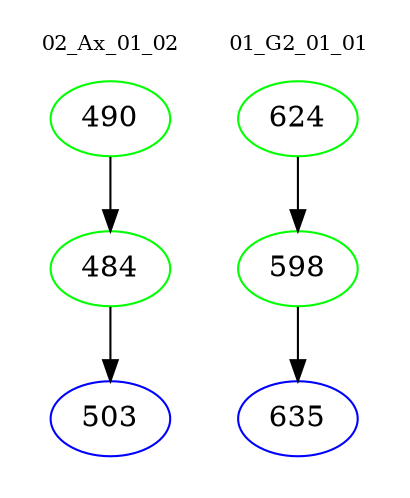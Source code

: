digraph{
subgraph cluster_0 {
color = white
label = "02_Ax_01_02";
fontsize=10;
T0_490 [label="490", color="green"]
T0_490 -> T0_484 [color="black"]
T0_484 [label="484", color="green"]
T0_484 -> T0_503 [color="black"]
T0_503 [label="503", color="blue"]
}
subgraph cluster_1 {
color = white
label = "01_G2_01_01";
fontsize=10;
T1_624 [label="624", color="green"]
T1_624 -> T1_598 [color="black"]
T1_598 [label="598", color="green"]
T1_598 -> T1_635 [color="black"]
T1_635 [label="635", color="blue"]
}
}
